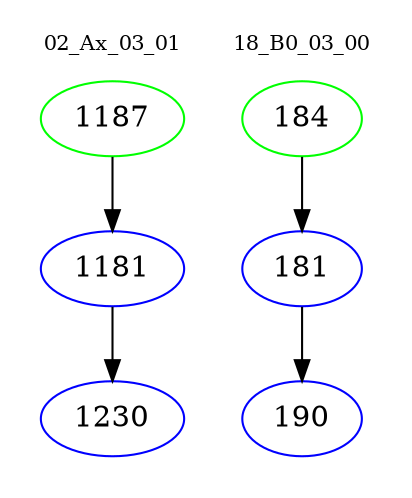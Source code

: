digraph{
subgraph cluster_0 {
color = white
label = "02_Ax_03_01";
fontsize=10;
T0_1187 [label="1187", color="green"]
T0_1187 -> T0_1181 [color="black"]
T0_1181 [label="1181", color="blue"]
T0_1181 -> T0_1230 [color="black"]
T0_1230 [label="1230", color="blue"]
}
subgraph cluster_1 {
color = white
label = "18_B0_03_00";
fontsize=10;
T1_184 [label="184", color="green"]
T1_184 -> T1_181 [color="black"]
T1_181 [label="181", color="blue"]
T1_181 -> T1_190 [color="black"]
T1_190 [label="190", color="blue"]
}
}
